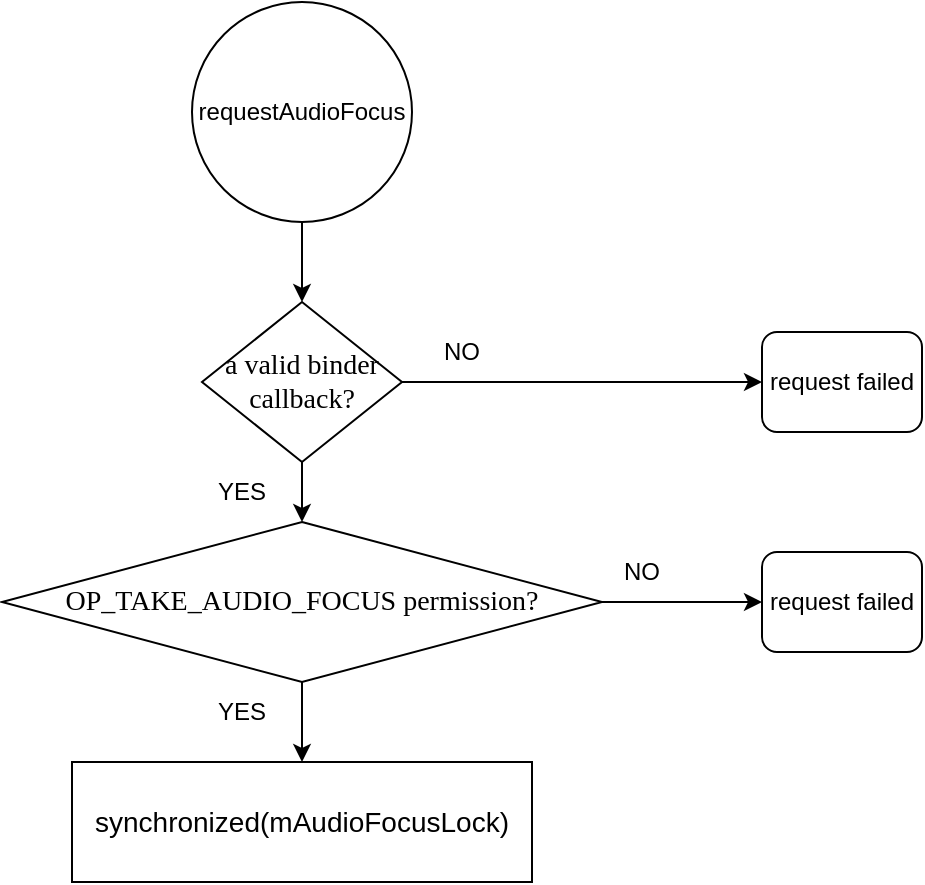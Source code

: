 <mxfile version="15.5.9" type="github">
  <diagram id="C5RBs43oDa-KdzZeNtuy" name="Page-1">
    <mxGraphModel dx="908" dy="1768" grid="1" gridSize="10" guides="1" tooltips="1" connect="1" arrows="1" fold="1" page="1" pageScale="1" pageWidth="827" pageHeight="1169" math="0" shadow="0">
      <root>
        <mxCell id="WIyWlLk6GJQsqaUBKTNV-0" />
        <mxCell id="WIyWlLk6GJQsqaUBKTNV-1" parent="WIyWlLk6GJQsqaUBKTNV-0" />
        <mxCell id="STj_Q7QqaSjpMb7IW9D1-3" value="" style="edgeStyle=orthogonalEdgeStyle;rounded=0;orthogonalLoop=1;jettySize=auto;html=1;" edge="1" parent="WIyWlLk6GJQsqaUBKTNV-1" source="STj_Q7QqaSjpMb7IW9D1-2">
          <mxGeometry relative="1" as="geometry">
            <mxPoint x="220" y="80" as="targetPoint" />
          </mxGeometry>
        </mxCell>
        <mxCell id="STj_Q7QqaSjpMb7IW9D1-2" value="requestAudioFocus" style="ellipse;whiteSpace=wrap;html=1;aspect=fixed;" vertex="1" parent="WIyWlLk6GJQsqaUBKTNV-1">
          <mxGeometry x="165" y="-70" width="110" height="110" as="geometry" />
        </mxCell>
        <mxCell id="STj_Q7QqaSjpMb7IW9D1-6" value="" style="edgeStyle=orthogonalEdgeStyle;rounded=0;orthogonalLoop=1;jettySize=auto;html=1;" edge="1" parent="WIyWlLk6GJQsqaUBKTNV-1" source="STj_Q7QqaSjpMb7IW9D1-4" target="STj_Q7QqaSjpMb7IW9D1-5">
          <mxGeometry relative="1" as="geometry" />
        </mxCell>
        <mxCell id="STj_Q7QqaSjpMb7IW9D1-9" value="" style="edgeStyle=orthogonalEdgeStyle;rounded=0;orthogonalLoop=1;jettySize=auto;html=1;" edge="1" parent="WIyWlLk6GJQsqaUBKTNV-1" source="STj_Q7QqaSjpMb7IW9D1-4" target="STj_Q7QqaSjpMb7IW9D1-8">
          <mxGeometry relative="1" as="geometry" />
        </mxCell>
        <mxCell id="STj_Q7QqaSjpMb7IW9D1-4" value="&lt;span style=&quot;font-size: 10.5pt ; font-family: &amp;#34;ms mincho&amp;#34;&quot;&gt;&lt;font face=&quot;Century Gothic&quot;&gt;a valid binder callback&lt;/font&gt;&lt;/span&gt;&lt;span style=&quot;font-family: &amp;#34;century gothic&amp;#34; ; font-size: 10.5pt&quot;&gt;?&lt;/span&gt;" style="rhombus;whiteSpace=wrap;html=1;" vertex="1" parent="WIyWlLk6GJQsqaUBKTNV-1">
          <mxGeometry x="170" y="80" width="100" height="80" as="geometry" />
        </mxCell>
        <mxCell id="STj_Q7QqaSjpMb7IW9D1-5" value="request failed" style="rounded=1;whiteSpace=wrap;html=1;" vertex="1" parent="WIyWlLk6GJQsqaUBKTNV-1">
          <mxGeometry x="450" y="95" width="80" height="50" as="geometry" />
        </mxCell>
        <mxCell id="STj_Q7QqaSjpMb7IW9D1-7" value="NO" style="text;html=1;strokeColor=none;fillColor=none;align=center;verticalAlign=middle;whiteSpace=wrap;rounded=0;" vertex="1" parent="WIyWlLk6GJQsqaUBKTNV-1">
          <mxGeometry x="270" y="90" width="60" height="30" as="geometry" />
        </mxCell>
        <mxCell id="STj_Q7QqaSjpMb7IW9D1-19" value="" style="edgeStyle=orthogonalEdgeStyle;rounded=0;orthogonalLoop=1;jettySize=auto;html=1;" edge="1" parent="WIyWlLk6GJQsqaUBKTNV-1" source="STj_Q7QqaSjpMb7IW9D1-8" target="STj_Q7QqaSjpMb7IW9D1-18">
          <mxGeometry relative="1" as="geometry" />
        </mxCell>
        <mxCell id="STj_Q7QqaSjpMb7IW9D1-8" value="&lt;span style=&quot;font-size: 10.5pt ; text-align: left ; font-family: &amp;#34;ms mincho&amp;#34;&quot;&gt;&lt;font face=&quot;Century Gothic&quot;&gt;OP_TAKE_AUDIO_FOCUS&lt;/font&gt;&lt;/span&gt;&lt;span style=&quot;font-family: &amp;#34;century gothic&amp;#34; ; font-size: 10.5pt ; text-align: left&quot;&gt;&amp;nbsp;permission?&lt;/span&gt;" style="rhombus;whiteSpace=wrap;html=1;" vertex="1" parent="WIyWlLk6GJQsqaUBKTNV-1">
          <mxGeometry x="70" y="190" width="300" height="80" as="geometry" />
        </mxCell>
        <mxCell id="STj_Q7QqaSjpMb7IW9D1-10" value="YES" style="text;html=1;strokeColor=none;fillColor=none;align=center;verticalAlign=middle;whiteSpace=wrap;rounded=0;" vertex="1" parent="WIyWlLk6GJQsqaUBKTNV-1">
          <mxGeometry x="160" y="160" width="60" height="30" as="geometry" />
        </mxCell>
        <mxCell id="STj_Q7QqaSjpMb7IW9D1-11" value="request failed" style="rounded=1;whiteSpace=wrap;html=1;" vertex="1" parent="WIyWlLk6GJQsqaUBKTNV-1">
          <mxGeometry x="450" y="205" width="80" height="50" as="geometry" />
        </mxCell>
        <mxCell id="STj_Q7QqaSjpMb7IW9D1-14" value="" style="endArrow=classic;html=1;rounded=0;exitX=1;exitY=0.5;exitDx=0;exitDy=0;entryX=0;entryY=0.5;entryDx=0;entryDy=0;" edge="1" parent="WIyWlLk6GJQsqaUBKTNV-1" source="STj_Q7QqaSjpMb7IW9D1-8" target="STj_Q7QqaSjpMb7IW9D1-11">
          <mxGeometry width="50" height="50" relative="1" as="geometry">
            <mxPoint x="280" y="380" as="sourcePoint" />
            <mxPoint x="330" y="330" as="targetPoint" />
          </mxGeometry>
        </mxCell>
        <mxCell id="STj_Q7QqaSjpMb7IW9D1-15" value="NO" style="text;html=1;strokeColor=none;fillColor=none;align=center;verticalAlign=middle;whiteSpace=wrap;rounded=0;" vertex="1" parent="WIyWlLk6GJQsqaUBKTNV-1">
          <mxGeometry x="360" y="200" width="60" height="30" as="geometry" />
        </mxCell>
        <mxCell id="STj_Q7QqaSjpMb7IW9D1-18" value="&lt;span style=&quot;font-size: 14px&quot;&gt;synchronized(mAudioFocusLock)&lt;/span&gt;" style="whiteSpace=wrap;html=1;" vertex="1" parent="WIyWlLk6GJQsqaUBKTNV-1">
          <mxGeometry x="105" y="310" width="230" height="60" as="geometry" />
        </mxCell>
        <mxCell id="STj_Q7QqaSjpMb7IW9D1-20" value="YES" style="text;html=1;strokeColor=none;fillColor=none;align=center;verticalAlign=middle;whiteSpace=wrap;rounded=0;" vertex="1" parent="WIyWlLk6GJQsqaUBKTNV-1">
          <mxGeometry x="160" y="270" width="60" height="30" as="geometry" />
        </mxCell>
      </root>
    </mxGraphModel>
  </diagram>
</mxfile>
